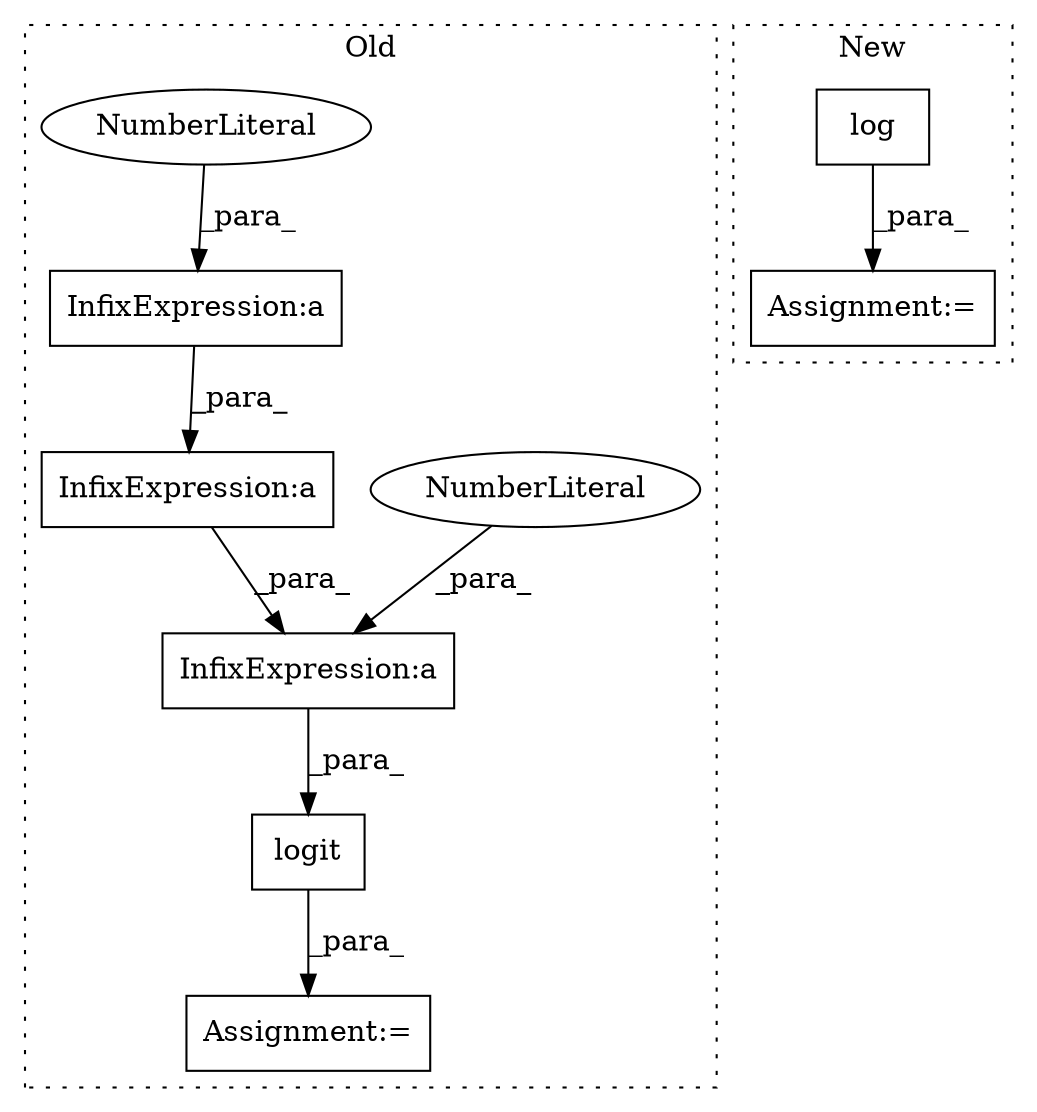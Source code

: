 digraph G {
subgraph cluster0 {
1 [label="logit" a="32" s="9868,9920" l="6,1" shape="box"];
3 [label="InfixExpression:a" a="27" s="9716" l="3" shape="box"];
4 [label="InfixExpression:a" a="27" s="9885" l="3" shape="box"];
5 [label="InfixExpression:a" a="27" s="9877" l="3" shape="box"];
6 [label="NumberLiteral" a="34" s="9874" l="3" shape="ellipse"];
7 [label="NumberLiteral" a="34" s="9719" l="1" shape="ellipse"];
9 [label="Assignment:=" a="7" s="9867" l="1" shape="box"];
label = "Old";
style="dotted";
}
subgraph cluster1 {
2 [label="log" a="32" s="9678,9683" l="4,1" shape="box"];
8 [label="Assignment:=" a="7" s="9663" l="1" shape="box"];
label = "New";
style="dotted";
}
1 -> 9 [label="_para_"];
2 -> 8 [label="_para_"];
3 -> 4 [label="_para_"];
4 -> 5 [label="_para_"];
5 -> 1 [label="_para_"];
6 -> 5 [label="_para_"];
7 -> 3 [label="_para_"];
}